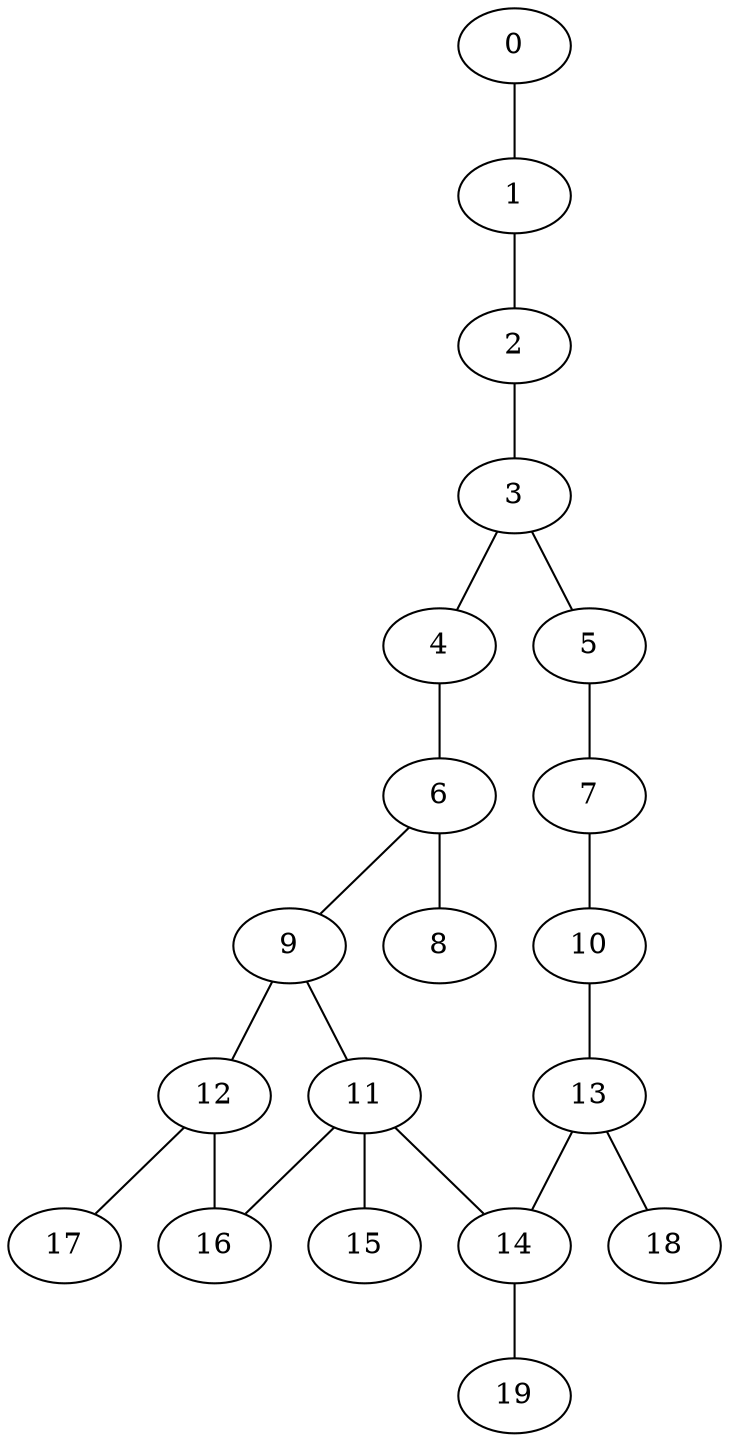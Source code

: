 
graph graphname {
    0 -- 1
1 -- 2
2 -- 3
3 -- 4
3 -- 5
4 -- 6
5 -- 7
6 -- 8
6 -- 9
7 -- 10
9 -- 11
9 -- 12
10 -- 13
11 -- 14
11 -- 15
11 -- 16
12 -- 16
12 -- 17
13 -- 18
13 -- 14
14 -- 19

}
